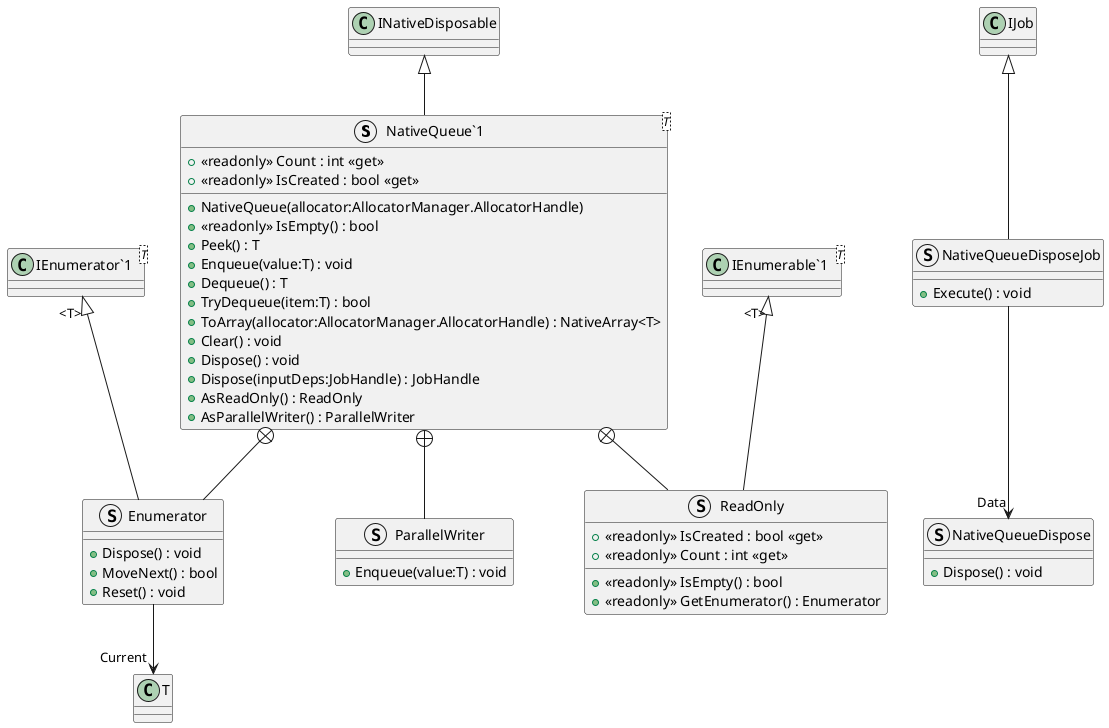 @startuml
struct "NativeQueue`1"<T> {
    + NativeQueue(allocator:AllocatorManager.AllocatorHandle)
    + <<readonly>> IsEmpty() : bool
    + <<readonly>> Count : int <<get>>
    + Peek() : T
    + Enqueue(value:T) : void
    + Dequeue() : T
    + TryDequeue(item:T) : bool
    + ToArray(allocator:AllocatorManager.AllocatorHandle) : NativeArray<T>
    + Clear() : void
    + <<readonly>> IsCreated : bool <<get>>
    + Dispose() : void
    + Dispose(inputDeps:JobHandle) : JobHandle
    + AsReadOnly() : ReadOnly
    + AsParallelWriter() : ParallelWriter
}
struct NativeQueueDispose {
    + Dispose() : void
}
struct NativeQueueDisposeJob {
    + Execute() : void
}
struct Enumerator {
    + Dispose() : void
    + MoveNext() : bool
    + Reset() : void
}
struct ReadOnly {
    + <<readonly>> IsCreated : bool <<get>>
    + <<readonly>> IsEmpty() : bool
    + <<readonly>> Count : int <<get>>
    + <<readonly>> GetEnumerator() : Enumerator
}
struct ParallelWriter {
    + Enqueue(value:T) : void
}
class "IEnumerator`1"<T> {
}
class "IEnumerable`1"<T> {
}
INativeDisposable <|-- "NativeQueue`1"
IJob <|-- NativeQueueDisposeJob
NativeQueueDisposeJob --> "Data" NativeQueueDispose
"NativeQueue`1" +-- Enumerator
"IEnumerator`1" "<T>" <|-- Enumerator
Enumerator --> "Current" T
"NativeQueue`1" +-- ReadOnly
"IEnumerable`1" "<T>" <|-- ReadOnly
"NativeQueue`1" +-- ParallelWriter
@enduml
